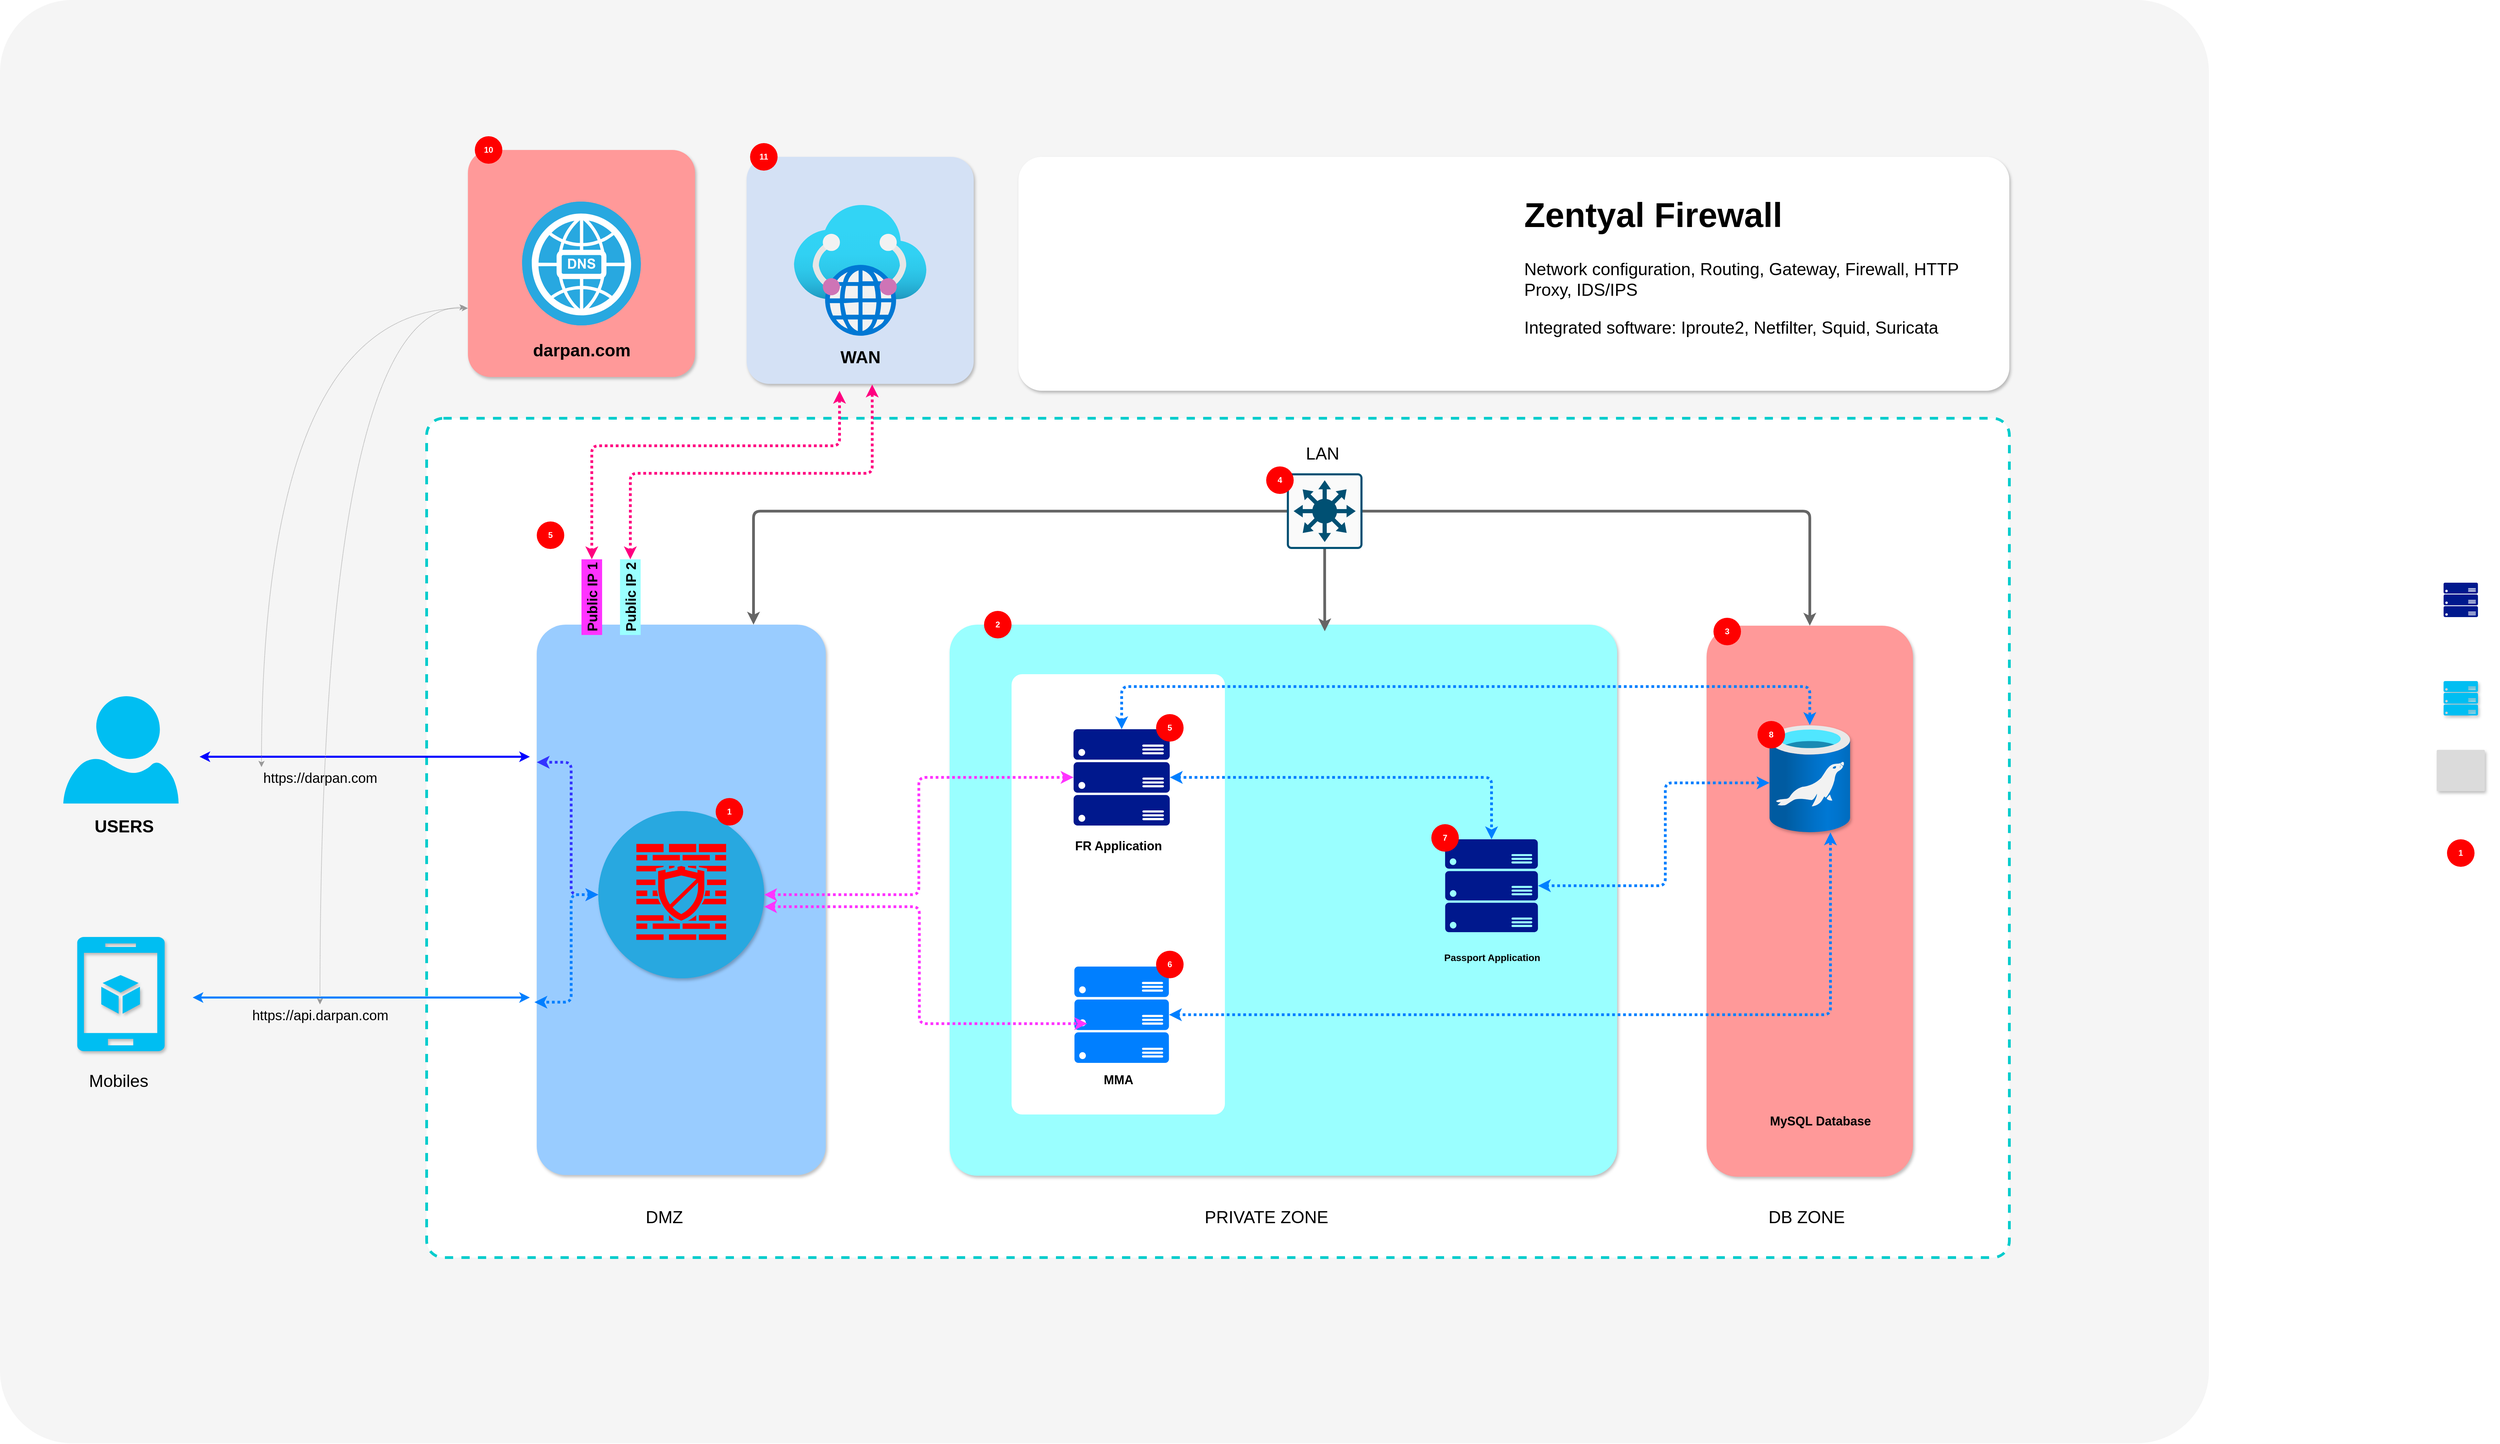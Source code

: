 <mxfile version="13.7.7" type="github">
  <diagram id="lXPboITa1y0xZl0imtIT" name="Page-1">
    <mxGraphModel dx="4749" dy="3323" grid="1" gridSize="10" guides="1" tooltips="1" connect="1" arrows="1" fold="1" page="1" pageScale="1" pageWidth="827" pageHeight="1169" math="0" shadow="0">
      <root>
        <mxCell id="0" />
        <mxCell id="1" parent="0" />
        <mxCell id="PC23kkCjxWs9p2A2zOyh-15" value="" style="shape=image;html=1;verticalAlign=top;verticalLabelPosition=bottom;labelBackgroundColor=#ffffff;imageAspect=0;aspect=fixed;image=https://cdn4.iconfinder.com/data/icons/logos-3/504/php-128.png;strokeColor=#A8A8A8;" vertex="1" parent="1">
          <mxGeometry x="3846" y="222" width="100" height="100" as="geometry" />
        </mxCell>
        <mxCell id="PC23kkCjxWs9p2A2zOyh-18" value="" style="shape=image;html=1;verticalAlign=top;verticalLabelPosition=bottom;labelBackgroundColor=#ffffff;imageAspect=0;aspect=fixed;image=https://cdn4.iconfinder.com/data/icons/logos-3/504/Java-128.png;strokeColor=#A8A8A8;" vertex="1" parent="1">
          <mxGeometry x="3846" y="-128" width="100" height="100" as="geometry" />
        </mxCell>
        <mxCell id="PC23kkCjxWs9p2A2zOyh-19" value="" style="shape=image;html=1;verticalAlign=top;verticalLabelPosition=bottom;labelBackgroundColor=#ffffff;imageAspect=0;aspect=fixed;image=https://cdn4.iconfinder.com/data/icons/logos-3/426/mysql-128.png;strokeColor=#A8A8A8;" vertex="1" parent="1">
          <mxGeometry x="3851" y="32" width="90" height="90" as="geometry" />
        </mxCell>
        <mxCell id="PC23kkCjxWs9p2A2zOyh-22" value="" style="shape=image;html=1;verticalAlign=top;verticalLabelPosition=bottom;labelBackgroundColor=#ffffff;imageAspect=0;aspect=fixed;image=https://cdn4.iconfinder.com/data/icons/logos-3/504/php-128.png;strokeColor=#A8A8A8;" vertex="1" parent="1">
          <mxGeometry x="3841" y="-258" width="100" height="100" as="geometry" />
        </mxCell>
        <mxCell id="PC23kkCjxWs9p2A2zOyh-39" value="" style="verticalLabelPosition=bottom;html=1;verticalAlign=top;align=center;strokeColor=none;fillColor=#00BEF2;shape=mxgraph.azure.server_rack;shadow=1;dashed=1;" vertex="1" parent="1">
          <mxGeometry x="3871" y="582" width="50" height="50" as="geometry" />
        </mxCell>
        <mxCell id="PC23kkCjxWs9p2A2zOyh-40" value="" style="aspect=fixed;pointerEvents=1;shadow=0;dashed=0;html=1;strokeColor=none;labelPosition=center;verticalLabelPosition=bottom;verticalAlign=top;align=center;fillColor=#00188D;shape=mxgraph.azure.server_rack" vertex="1" parent="1">
          <mxGeometry x="3871" y="439" width="50" height="50" as="geometry" />
        </mxCell>
        <mxCell id="PC23kkCjxWs9p2A2zOyh-43" value="" style="rounded=1;arcSize=3;strokeColor=none;fillColor=#DBDBDB;gradientColor=none;shadow=1;dashed=1;fixDash=0;glass=0;sketch=0;" vertex="1" parent="1">
          <mxGeometry x="3861" y="682" width="70" height="60" as="geometry" />
        </mxCell>
        <mxCell id="PC23kkCjxWs9p2A2zOyh-51" value="1" style="ellipse;whiteSpace=wrap;html=1;aspect=fixed;shadow=0;glass=0;sketch=0;strokeWidth=4;fillColor=#FF0000;strokeColor=none;fontColor=#FFFFFF;fontStyle=1" vertex="1" parent="1">
          <mxGeometry x="3876" y="812" width="40" height="40" as="geometry" />
        </mxCell>
        <mxCell id="PC23kkCjxWs9p2A2zOyh-59" value="" style="shape=image;verticalLabelPosition=bottom;labelBackgroundColor=#ffffff;verticalAlign=top;aspect=fixed;imageAspect=0;image=https://icons-for-free.com/iconfiles/png/512/development+js+laravel+logo+script+icon-1320184809621043055.png;" vertex="1" parent="1">
          <mxGeometry x="3840" y="930" width="112" height="112" as="geometry" />
        </mxCell>
        <mxCell id="PC23kkCjxWs9p2A2zOyh-131" value="" style="group" vertex="1" connectable="0" parent="1">
          <mxGeometry x="320" y="-408" width="3210" height="2098" as="geometry" />
        </mxCell>
        <mxCell id="PC23kkCjxWs9p2A2zOyh-121" value="" style="rounded=1;whiteSpace=wrap;html=1;arcSize=5;fontColor=#333333;dashed=1;strokeWidth=4;fillColor=#f5f5f5;strokeColor=none;" vertex="1" parent="PC23kkCjxWs9p2A2zOyh-131">
          <mxGeometry width="3210" height="2098" as="geometry" />
        </mxCell>
        <mxCell id="PC23kkCjxWs9p2A2zOyh-5" value="" style="rounded=1;whiteSpace=wrap;html=1;arcSize=2;fontColor=#333333;dashed=1;strokeWidth=4;strokeColor=#00CCCC;" vertex="1" parent="PC23kkCjxWs9p2A2zOyh-131">
          <mxGeometry x="620" y="608" width="2300" height="1220" as="geometry" />
        </mxCell>
        <mxCell id="PC23kkCjxWs9p2A2zOyh-8" value="" style="rounded=1;whiteSpace=wrap;html=1;arcSize=5;shadow=1;strokeColor=none;fillColor=#9AFFFF;" vertex="1" parent="PC23kkCjxWs9p2A2zOyh-131">
          <mxGeometry x="1380" y="908" width="970" height="801" as="geometry" />
        </mxCell>
        <mxCell id="PC23kkCjxWs9p2A2zOyh-64" value="" style="rounded=1;whiteSpace=wrap;html=1;arcSize=5;shadow=0;strokeColor=none;fillColor=#FFFFFF;" vertex="1" parent="PC23kkCjxWs9p2A2zOyh-131">
          <mxGeometry x="1470" y="980" width="310" height="640" as="geometry" />
        </mxCell>
        <mxCell id="PC23kkCjxWs9p2A2zOyh-6" value="" style="rounded=1;whiteSpace=wrap;html=1;arcSize=10;shadow=1;strokeColor=none;fillColor=#99CCFF;" vertex="1" parent="PC23kkCjxWs9p2A2zOyh-131">
          <mxGeometry x="780" y="908" width="420" height="800" as="geometry" />
        </mxCell>
        <mxCell id="PC23kkCjxWs9p2A2zOyh-2" value="" style="verticalLabelPosition=bottom;html=1;verticalAlign=top;align=center;strokeColor=none;fillColor=#00BEF2;shape=mxgraph.azure.user;" vertex="1" parent="PC23kkCjxWs9p2A2zOyh-131">
          <mxGeometry x="92" y="1012" width="167.5" height="156" as="geometry" />
        </mxCell>
        <mxCell id="PC23kkCjxWs9p2A2zOyh-27" value="Passport Application" style="text;html=1;align=center;verticalAlign=middle;resizable=0;points=[];autosize=1;fontSize=14;fontStyle=1" vertex="1" parent="PC23kkCjxWs9p2A2zOyh-131">
          <mxGeometry x="2092.5" y="1382" width="150" height="20" as="geometry" />
        </mxCell>
        <mxCell id="PC23kkCjxWs9p2A2zOyh-29" value="FR Application" style="text;html=1;align=center;verticalAlign=middle;resizable=0;points=[];autosize=1;fontSize=18;fontStyle=1" vertex="1" parent="PC23kkCjxWs9p2A2zOyh-131">
          <mxGeometry x="1555" y="1215" width="140" height="30" as="geometry" />
        </mxCell>
        <mxCell id="PC23kkCjxWs9p2A2zOyh-30" value="MMA" style="text;html=1;align=center;verticalAlign=middle;resizable=0;points=[];autosize=1;fontSize=18;fontStyle=1" vertex="1" parent="PC23kkCjxWs9p2A2zOyh-131">
          <mxGeometry x="1595" y="1555" width="60" height="30" as="geometry" />
        </mxCell>
        <mxCell id="PC23kkCjxWs9p2A2zOyh-38" value="" style="verticalLabelPosition=bottom;html=1;verticalAlign=top;align=center;strokeColor=none;fillColor=#00BEF2;shape=mxgraph.azure.mobile_services;pointerEvents=1;shadow=1;dashed=1;" vertex="1" parent="PC23kkCjxWs9p2A2zOyh-131">
          <mxGeometry x="112" y="1362" width="127.5" height="166" as="geometry" />
        </mxCell>
        <mxCell id="PC23kkCjxWs9p2A2zOyh-94" style="edgeStyle=orthogonalEdgeStyle;rounded=1;orthogonalLoop=1;jettySize=auto;html=1;entryX=0;entryY=0.25;entryDx=0;entryDy=0;dashed=1;dashPattern=1 1;startArrow=classic;startFill=1;strokeWidth=4;fontSize=25;fontColor=#FF33FF;strokeColor=#3333FF;" edge="1" parent="PC23kkCjxWs9p2A2zOyh-131" source="PC23kkCjxWs9p2A2zOyh-42" target="PC23kkCjxWs9p2A2zOyh-6">
          <mxGeometry relative="1" as="geometry">
            <Array as="points">
              <mxPoint x="830" y="1301" />
              <mxPoint x="830" y="1108" />
            </Array>
          </mxGeometry>
        </mxCell>
        <mxCell id="PC23kkCjxWs9p2A2zOyh-95" style="edgeStyle=orthogonalEdgeStyle;rounded=1;orthogonalLoop=1;jettySize=auto;html=1;entryX=-0.008;entryY=0.686;entryDx=0;entryDy=0;entryPerimeter=0;dashed=1;dashPattern=1 1;startArrow=classic;startFill=1;strokeColor=#007FFF;strokeWidth=4;fontSize=25;fontColor=#FF33FF;" edge="1" parent="PC23kkCjxWs9p2A2zOyh-131" source="PC23kkCjxWs9p2A2zOyh-42" target="PC23kkCjxWs9p2A2zOyh-6">
          <mxGeometry relative="1" as="geometry">
            <Array as="points">
              <mxPoint x="830" y="1301" />
              <mxPoint x="830" y="1457" />
            </Array>
          </mxGeometry>
        </mxCell>
        <mxCell id="PC23kkCjxWs9p2A2zOyh-42" value="" style="fillColor=#28A8E0;verticalLabelPosition=bottom;html=1;verticalAlign=top;align=center;points=[[0.145,0.145,0],[0.5,0,0],[0.855,0.145,0],[1,0.5,0],[0.855,0.855,0],[0.5,1,0],[0.145,0.855,0],[0,0.5,0]];pointerEvents=1;shape=mxgraph.cisco_safe.compositeIcon;bgIcon=ellipse;resIcon=mxgraph.cisco_safe.capability.server_based_security;shadow=1;dashed=1;strokeColor=#FF0000;" vertex="1" parent="PC23kkCjxWs9p2A2zOyh-131">
          <mxGeometry x="869.5" y="1179" width="241" height="243" as="geometry" />
        </mxCell>
        <mxCell id="PC23kkCjxWs9p2A2zOyh-44" value="" style="rounded=1;whiteSpace=wrap;html=1;arcSize=15;shadow=1;strokeColor=none;fillColor=#FF9999;" vertex="1" parent="PC23kkCjxWs9p2A2zOyh-131">
          <mxGeometry x="2480" y="909.5" width="300" height="801" as="geometry" />
        </mxCell>
        <mxCell id="PC23kkCjxWs9p2A2zOyh-41" value="" style="aspect=fixed;html=1;points=[];align=center;image;fontSize=12;image=img/lib/azure2/databases/Azure_Database_MariaDB_Server.svg;shadow=1;dashed=1;strokeColor=#00CCCC;strokeWidth=4;fillColor=#FF9999;" vertex="1" parent="PC23kkCjxWs9p2A2zOyh-131">
          <mxGeometry x="2571.5" y="1054" width="117" height="156" as="geometry" />
        </mxCell>
        <mxCell id="PC23kkCjxWs9p2A2zOyh-93" style="edgeStyle=orthogonalEdgeStyle;rounded=1;orthogonalLoop=1;jettySize=auto;html=1;dashed=1;dashPattern=1 1;startArrow=classic;startFill=1;strokeColor=#007FFF;strokeWidth=4;fontSize=25;fontColor=#FF33FF;" edge="1" parent="PC23kkCjxWs9p2A2zOyh-131" source="PC23kkCjxWs9p2A2zOyh-47" target="PC23kkCjxWs9p2A2zOyh-41">
          <mxGeometry relative="1" as="geometry">
            <Array as="points">
              <mxPoint x="1630" y="998" />
              <mxPoint x="2630" y="998" />
            </Array>
          </mxGeometry>
        </mxCell>
        <mxCell id="PC23kkCjxWs9p2A2zOyh-47" value="" style="aspect=fixed;pointerEvents=1;shadow=0;dashed=0;html=1;strokeColor=none;labelPosition=center;verticalLabelPosition=bottom;verticalAlign=top;align=center;fillColor=#00188D;shape=mxgraph.azure.server_rack" vertex="1" parent="PC23kkCjxWs9p2A2zOyh-131">
          <mxGeometry x="1560" y="1060" width="140" height="140" as="geometry" />
        </mxCell>
        <mxCell id="PC23kkCjxWs9p2A2zOyh-88" style="edgeStyle=orthogonalEdgeStyle;rounded=1;orthogonalLoop=1;jettySize=auto;html=1;entryX=0;entryY=0.5;entryDx=0;entryDy=0;entryPerimeter=0;strokeWidth=4;fontSize=25;fontColor=#000000;strokeColor=#FF33FF;dashed=1;dashPattern=1 1;startArrow=classic;startFill=1;" edge="1" parent="PC23kkCjxWs9p2A2zOyh-131" source="PC23kkCjxWs9p2A2zOyh-42" target="PC23kkCjxWs9p2A2zOyh-47">
          <mxGeometry relative="1" as="geometry" />
        </mxCell>
        <mxCell id="PC23kkCjxWs9p2A2zOyh-91" style="edgeStyle=orthogonalEdgeStyle;rounded=1;orthogonalLoop=1;jettySize=auto;html=1;dashed=1;dashPattern=1 1;startArrow=classic;startFill=1;strokeColor=#007FFF;strokeWidth=4;fontSize=25;fontColor=#FF33FF;" edge="1" parent="PC23kkCjxWs9p2A2zOyh-131" source="PC23kkCjxWs9p2A2zOyh-50" target="PC23kkCjxWs9p2A2zOyh-41">
          <mxGeometry relative="1" as="geometry">
            <Array as="points">
              <mxPoint x="2660" y="1475" />
            </Array>
          </mxGeometry>
        </mxCell>
        <mxCell id="PC23kkCjxWs9p2A2zOyh-50" value="" style="verticalLabelPosition=bottom;html=1;verticalAlign=top;align=center;strokeColor=none;shape=mxgraph.azure.server_rack;shadow=0;dashed=1;fillColor=#007FFF;" vertex="1" parent="PC23kkCjxWs9p2A2zOyh-131">
          <mxGeometry x="1561.25" y="1405" width="137.5" height="140" as="geometry" />
        </mxCell>
        <mxCell id="PC23kkCjxWs9p2A2zOyh-89" style="edgeStyle=orthogonalEdgeStyle;rounded=1;orthogonalLoop=1;jettySize=auto;html=1;entryX=0.136;entryY=0.593;entryDx=0;entryDy=0;entryPerimeter=0;strokeWidth=4;fontSize=25;fontColor=#FF33FF;strokeColor=#FF33FF;dashed=1;dashPattern=1 1;startArrow=classic;startFill=1;" edge="1" parent="PC23kkCjxWs9p2A2zOyh-131" source="PC23kkCjxWs9p2A2zOyh-42" target="PC23kkCjxWs9p2A2zOyh-50">
          <mxGeometry relative="1" as="geometry">
            <Array as="points">
              <mxPoint x="1336" y="1318" />
              <mxPoint x="1336" y="1488" />
            </Array>
          </mxGeometry>
        </mxCell>
        <mxCell id="PC23kkCjxWs9p2A2zOyh-67" style="edgeStyle=orthogonalEdgeStyle;rounded=1;orthogonalLoop=1;jettySize=auto;html=1;entryX=0.75;entryY=0;entryDx=0;entryDy=0;strokeWidth=4;fontSize=18;fontColor=#000000;strokeColor=#666666;" edge="1" parent="PC23kkCjxWs9p2A2zOyh-131" source="PC23kkCjxWs9p2A2zOyh-55" target="PC23kkCjxWs9p2A2zOyh-6">
          <mxGeometry relative="1" as="geometry" />
        </mxCell>
        <mxCell id="PC23kkCjxWs9p2A2zOyh-68" style="edgeStyle=orthogonalEdgeStyle;rounded=1;orthogonalLoop=1;jettySize=auto;html=1;entryX=0.5;entryY=0;entryDx=0;entryDy=0;strokeWidth=4;fontSize=18;fontColor=#000000;strokeColor=#666666;" edge="1" parent="PC23kkCjxWs9p2A2zOyh-131" source="PC23kkCjxWs9p2A2zOyh-55" target="PC23kkCjxWs9p2A2zOyh-44">
          <mxGeometry relative="1" as="geometry" />
        </mxCell>
        <mxCell id="PC23kkCjxWs9p2A2zOyh-69" style="edgeStyle=orthogonalEdgeStyle;rounded=1;orthogonalLoop=1;jettySize=auto;html=1;entryX=0.562;entryY=0.012;entryDx=0;entryDy=0;entryPerimeter=0;strokeWidth=4;fontSize=18;fontColor=#000000;strokeColor=#666666;" edge="1" parent="PC23kkCjxWs9p2A2zOyh-131" source="PC23kkCjxWs9p2A2zOyh-55" target="PC23kkCjxWs9p2A2zOyh-8">
          <mxGeometry relative="1" as="geometry" />
        </mxCell>
        <mxCell id="PC23kkCjxWs9p2A2zOyh-55" value="" style="points=[[0.015,0.015,0],[0.985,0.015,0],[0.985,0.985,0],[0.015,0.985,0],[0.25,0,0],[0.5,0,0],[0.75,0,0],[1,0.25,0],[1,0.5,0],[1,0.75,0],[0.75,1,0],[0.5,1,0],[0.25,1,0],[0,0.75,0],[0,0.5,0],[0,0.25,0]];verticalLabelPosition=bottom;html=1;verticalAlign=top;aspect=fixed;align=center;pointerEvents=1;shape=mxgraph.cisco19.rect;prIcon=l3_switch;fillColor=#FAFAFA;strokeColor=#005073;shadow=0;glass=0;sketch=0;fontColor=#FFFFFF;" vertex="1" parent="PC23kkCjxWs9p2A2zOyh-131">
          <mxGeometry x="1870" y="688" width="110" height="110" as="geometry" />
        </mxCell>
        <mxCell id="PC23kkCjxWs9p2A2zOyh-60" value="" style="shape=image;verticalLabelPosition=bottom;labelBackgroundColor=#ffffff;verticalAlign=top;aspect=fixed;imageAspect=0;image=https://icons-for-free.com/iconfiles/png/512/development+js+laravel+logo+script+icon-1320184809621043055.png;" vertex="1" parent="PC23kkCjxWs9p2A2zOyh-131">
          <mxGeometry x="1612" y="1070" width="36" height="36" as="geometry" />
        </mxCell>
        <mxCell id="PC23kkCjxWs9p2A2zOyh-63" value="" style="shape=image;html=1;verticalAlign=top;verticalLabelPosition=bottom;labelBackgroundColor=#ffffff;imageAspect=0;aspect=fixed;image=https://cdn4.iconfinder.com/data/icons/logos-3/504/Java-128.png;strokeColor=#A8A8A8;" vertex="1" parent="PC23kkCjxWs9p2A2zOyh-131">
          <mxGeometry x="1612" y="1414" width="36" height="36" as="geometry" />
        </mxCell>
        <mxCell id="PC23kkCjxWs9p2A2zOyh-65" value="" style="group" vertex="1" connectable="0" parent="PC23kkCjxWs9p2A2zOyh-131">
          <mxGeometry x="2100" y="1220" width="135" height="135" as="geometry" />
        </mxCell>
        <mxCell id="PC23kkCjxWs9p2A2zOyh-49" value="" style="aspect=fixed;pointerEvents=1;shadow=0;dashed=0;html=1;strokeColor=none;labelPosition=center;verticalLabelPosition=bottom;verticalAlign=top;align=center;fillColor=#00188D;shape=mxgraph.azure.server_rack" vertex="1" parent="PC23kkCjxWs9p2A2zOyh-65">
          <mxGeometry width="135" height="135" as="geometry" />
        </mxCell>
        <mxCell id="PC23kkCjxWs9p2A2zOyh-62" value="" style="shape=image;verticalLabelPosition=bottom;labelBackgroundColor=#ffffff;verticalAlign=top;aspect=fixed;imageAspect=0;image=https://icons-for-free.com/iconfiles/png/512/development+js+laravel+logo+script+icon-1320184809621043055.png;" vertex="1" parent="PC23kkCjxWs9p2A2zOyh-65">
          <mxGeometry x="49.5" y="4" width="36" height="36" as="geometry" />
        </mxCell>
        <mxCell id="PC23kkCjxWs9p2A2zOyh-28" value="MySQL Database" style="text;html=1;align=center;verticalAlign=middle;resizable=0;points=[];autosize=1;fontSize=18;fontStyle=1" vertex="1" parent="PC23kkCjxWs9p2A2zOyh-131">
          <mxGeometry x="2565" y="1615" width="160" height="30" as="geometry" />
        </mxCell>
        <mxCell id="PC23kkCjxWs9p2A2zOyh-105" style="edgeStyle=orthogonalEdgeStyle;rounded=1;orthogonalLoop=1;jettySize=auto;html=1;dashed=1;dashPattern=1 1;startArrow=classic;startFill=1;strokeWidth=4;fontSize=25;fontColor=#000000;strokeColor=#FF0080;" edge="1" parent="PC23kkCjxWs9p2A2zOyh-131" source="PC23kkCjxWs9p2A2zOyh-70">
          <mxGeometry relative="1" as="geometry">
            <mxPoint x="1220" y="568" as="targetPoint" />
            <Array as="points">
              <mxPoint x="860" y="648" />
              <mxPoint x="1220" y="648" />
            </Array>
          </mxGeometry>
        </mxCell>
        <mxCell id="PC23kkCjxWs9p2A2zOyh-70" value="Public IP 1" style="text;html=1;align=center;verticalAlign=middle;resizable=0;points=[];autosize=1;fontSize=20;fontStyle=1;rotation=-90;fillColor=#FF33FF;" vertex="1" parent="PC23kkCjxWs9p2A2zOyh-131">
          <mxGeometry x="805" y="853" width="110" height="30" as="geometry" />
        </mxCell>
        <mxCell id="PC23kkCjxWs9p2A2zOyh-71" value="Public IP 2" style="text;html=1;align=center;verticalAlign=middle;resizable=0;points=[];autosize=1;fontSize=20;fontStyle=1;rotation=-90;fillColor=#9AFFFF;" vertex="1" parent="PC23kkCjxWs9p2A2zOyh-131">
          <mxGeometry x="861" y="853" width="110" height="30" as="geometry" />
        </mxCell>
        <mxCell id="PC23kkCjxWs9p2A2zOyh-90" style="edgeStyle=orthogonalEdgeStyle;rounded=1;orthogonalLoop=1;jettySize=auto;html=1;entryX=0.5;entryY=0;entryDx=0;entryDy=0;entryPerimeter=0;dashed=1;dashPattern=1 1;startArrow=classic;startFill=1;strokeWidth=4;fontSize=25;fontColor=#FF33FF;strokeColor=#007FFF;" edge="1" parent="PC23kkCjxWs9p2A2zOyh-131" source="PC23kkCjxWs9p2A2zOyh-47" target="PC23kkCjxWs9p2A2zOyh-49">
          <mxGeometry relative="1" as="geometry" />
        </mxCell>
        <mxCell id="PC23kkCjxWs9p2A2zOyh-72" value="" style="endArrow=classic;startArrow=classic;html=1;fontColor=#FFFFFF;strokeWidth=3;strokeColor=#0000FF;" edge="1" parent="PC23kkCjxWs9p2A2zOyh-131">
          <mxGeometry width="50" height="50" relative="1" as="geometry">
            <mxPoint x="290" y="1100.0" as="sourcePoint" />
            <mxPoint x="770" y="1100" as="targetPoint" />
          </mxGeometry>
        </mxCell>
        <mxCell id="PC23kkCjxWs9p2A2zOyh-73" value="" style="endArrow=classic;startArrow=classic;html=1;fontColor=#FFFFFF;strokeWidth=3;strokeColor=#007FFF;" edge="1" parent="PC23kkCjxWs9p2A2zOyh-131">
          <mxGeometry width="50" height="50" relative="1" as="geometry">
            <mxPoint x="280" y="1450.0" as="sourcePoint" />
            <mxPoint x="770" y="1450" as="targetPoint" />
          </mxGeometry>
        </mxCell>
        <mxCell id="PC23kkCjxWs9p2A2zOyh-81" value="https://darpan.com" style="text;html=1;align=center;verticalAlign=middle;resizable=0;points=[];autosize=1;fontSize=20;fontColor=#000000;" vertex="1" parent="PC23kkCjxWs9p2A2zOyh-131">
          <mxGeometry x="360" y="1115" width="210" height="30" as="geometry" />
        </mxCell>
        <mxCell id="PC23kkCjxWs9p2A2zOyh-82" value="https://api.darpan.com" style="text;html=1;align=center;verticalAlign=middle;resizable=0;points=[];autosize=1;fontSize=20;fontColor=#000000;" vertex="1" parent="PC23kkCjxWs9p2A2zOyh-131">
          <mxGeometry x="340" y="1460" width="250" height="30" as="geometry" />
        </mxCell>
        <mxCell id="PC23kkCjxWs9p2A2zOyh-85" value="" style="group" vertex="1" connectable="0" parent="PC23kkCjxWs9p2A2zOyh-131">
          <mxGeometry x="680" y="218.0" width="330" height="330" as="geometry" />
        </mxCell>
        <mxCell id="PC23kkCjxWs9p2A2zOyh-56" value="" style="rounded=1;whiteSpace=wrap;html=1;arcSize=10;shadow=1;strokeColor=none;fillColor=#FF9999;" vertex="1" parent="PC23kkCjxWs9p2A2zOyh-85">
          <mxGeometry width="330" height="330" as="geometry" />
        </mxCell>
        <mxCell id="PC23kkCjxWs9p2A2zOyh-4" value="" style="fillColor=#28A8E0;verticalLabelPosition=bottom;html=1;strokeColor=#ffffff;verticalAlign=top;align=center;points=[[0.145,0.145,0],[0.5,0,0],[0.855,0.145,0],[1,0.5,0],[0.855,0.855,0],[0.5,1,0],[0.145,0.855,0],[0,0.5,0]];pointerEvents=1;shape=mxgraph.cisco_safe.compositeIcon;bgIcon=ellipse;resIcon=mxgraph.cisco_safe.capability.dns;" vertex="1" parent="PC23kkCjxWs9p2A2zOyh-85">
          <mxGeometry x="78.75" y="75.0" width="172.5" height="180" as="geometry" />
        </mxCell>
        <mxCell id="PC23kkCjxWs9p2A2zOyh-66" value="darpan.com" style="text;html=1;align=center;verticalAlign=middle;resizable=0;points=[];autosize=1;fontSize=25;fontStyle=1;" vertex="1" parent="PC23kkCjxWs9p2A2zOyh-85">
          <mxGeometry x="80" y="270" width="170" height="40" as="geometry" />
        </mxCell>
        <mxCell id="PC23kkCjxWs9p2A2zOyh-92" style="edgeStyle=orthogonalEdgeStyle;rounded=1;orthogonalLoop=1;jettySize=auto;html=1;dashed=1;dashPattern=1 1;startArrow=classic;startFill=1;strokeColor=#007FFF;strokeWidth=4;fontSize=25;fontColor=#FF33FF;" edge="1" parent="PC23kkCjxWs9p2A2zOyh-131" source="PC23kkCjxWs9p2A2zOyh-49" target="PC23kkCjxWs9p2A2zOyh-41">
          <mxGeometry relative="1" as="geometry">
            <Array as="points">
              <mxPoint x="2420" y="1288" />
              <mxPoint x="2420" y="1138" />
            </Array>
          </mxGeometry>
        </mxCell>
        <mxCell id="PC23kkCjxWs9p2A2zOyh-96" value="LAN&amp;nbsp;" style="text;html=1;align=center;verticalAlign=middle;resizable=0;points=[];autosize=1;fontSize=25;" vertex="1" parent="PC23kkCjxWs9p2A2zOyh-131">
          <mxGeometry x="1890" y="638" width="70" height="40" as="geometry" />
        </mxCell>
        <mxCell id="PC23kkCjxWs9p2A2zOyh-98" value="" style="shape=image;html=1;verticalAlign=top;verticalLabelPosition=bottom;labelBackgroundColor=#ffffff;imageAspect=0;aspect=fixed;image=https://cdn2.iconfinder.com/data/icons/designer-skills/128/linux-server-system-platform-os-computer-penguin-128.png;shadow=0;glass=0;sketch=0;strokeColor=#FF0000;strokeWidth=4;fillColor=#FFFFFF;fontSize=25;fontColor=#000000;" vertex="1" parent="PC23kkCjxWs9p2A2zOyh-131">
          <mxGeometry x="1110" y="943" width="58" height="58" as="geometry" />
        </mxCell>
        <mxCell id="PC23kkCjxWs9p2A2zOyh-104" value="" style="group" vertex="1" connectable="0" parent="PC23kkCjxWs9p2A2zOyh-131">
          <mxGeometry x="1085" y="228.0" width="330" height="330" as="geometry" />
        </mxCell>
        <mxCell id="PC23kkCjxWs9p2A2zOyh-100" value="" style="group" vertex="1" connectable="0" parent="PC23kkCjxWs9p2A2zOyh-104">
          <mxGeometry width="330" height="330" as="geometry" />
        </mxCell>
        <mxCell id="PC23kkCjxWs9p2A2zOyh-101" value="" style="rounded=1;whiteSpace=wrap;html=1;arcSize=10;shadow=1;strokeColor=none;fillColor=#D4E1F5;" vertex="1" parent="PC23kkCjxWs9p2A2zOyh-100">
          <mxGeometry width="330" height="330" as="geometry" />
        </mxCell>
        <mxCell id="PC23kkCjxWs9p2A2zOyh-103" value="WAN" style="text;html=1;align=center;verticalAlign=middle;resizable=0;points=[];autosize=1;fontSize=25;fontStyle=1;" vertex="1" parent="PC23kkCjxWs9p2A2zOyh-100">
          <mxGeometry x="125" y="270" width="80" height="40" as="geometry" />
        </mxCell>
        <mxCell id="PC23kkCjxWs9p2A2zOyh-99" value="" style="aspect=fixed;html=1;points=[];align=center;image;fontSize=12;image=img/lib/azure2/networking/Virtual_WANs.svg;shadow=0;glass=0;labelBackgroundColor=#ffffff;sketch=0;strokeColor=#FF0000;strokeWidth=4;fillColor=#FFFFFF;" vertex="1" parent="PC23kkCjxWs9p2A2zOyh-100">
          <mxGeometry x="68.51" y="70" width="192.97" height="190" as="geometry" />
        </mxCell>
        <mxCell id="PC23kkCjxWs9p2A2zOyh-107" value="" style="rounded=1;whiteSpace=wrap;html=1;arcSize=10;shadow=1;strokeColor=none;fillColor=#FFFFFF;" vertex="1" parent="PC23kkCjxWs9p2A2zOyh-131">
          <mxGeometry x="1480" y="228" width="1440" height="340" as="geometry" />
        </mxCell>
        <mxCell id="PC23kkCjxWs9p2A2zOyh-108" value="1" style="ellipse;whiteSpace=wrap;html=1;aspect=fixed;shadow=0;glass=0;sketch=0;strokeWidth=4;fillColor=#FF0000;strokeColor=none;fontColor=#FFFFFF;fontStyle=1" vertex="1" parent="PC23kkCjxWs9p2A2zOyh-131">
          <mxGeometry x="1040" y="1160" width="40" height="40" as="geometry" />
        </mxCell>
        <mxCell id="PC23kkCjxWs9p2A2zOyh-109" value="2" style="ellipse;whiteSpace=wrap;html=1;aspect=fixed;shadow=0;glass=0;sketch=0;strokeWidth=4;fillColor=#FF0000;strokeColor=none;fontColor=#FFFFFF;fontStyle=1" vertex="1" parent="PC23kkCjxWs9p2A2zOyh-131">
          <mxGeometry x="1430" y="888" width="40" height="40" as="geometry" />
        </mxCell>
        <mxCell id="PC23kkCjxWs9p2A2zOyh-110" value="3" style="ellipse;whiteSpace=wrap;html=1;aspect=fixed;shadow=0;glass=0;sketch=0;strokeWidth=4;fillColor=#FF0000;strokeColor=none;fontColor=#FFFFFF;fontStyle=1" vertex="1" parent="PC23kkCjxWs9p2A2zOyh-131">
          <mxGeometry x="2490" y="898" width="40" height="40" as="geometry" />
        </mxCell>
        <mxCell id="PC23kkCjxWs9p2A2zOyh-111" value="4" style="ellipse;whiteSpace=wrap;html=1;aspect=fixed;shadow=0;glass=0;sketch=0;strokeWidth=4;fillColor=#FF0000;strokeColor=none;fontColor=#FFFFFF;fontStyle=1" vertex="1" parent="PC23kkCjxWs9p2A2zOyh-131">
          <mxGeometry x="1840" y="678" width="40" height="40" as="geometry" />
        </mxCell>
        <mxCell id="PC23kkCjxWs9p2A2zOyh-112" value="5" style="ellipse;whiteSpace=wrap;html=1;aspect=fixed;shadow=0;glass=0;sketch=0;strokeWidth=4;fillColor=#FF0000;strokeColor=none;fontColor=#FFFFFF;fontStyle=1" vertex="1" parent="PC23kkCjxWs9p2A2zOyh-131">
          <mxGeometry x="780" y="758" width="40" height="40" as="geometry" />
        </mxCell>
        <mxCell id="PC23kkCjxWs9p2A2zOyh-113" value="5" style="ellipse;whiteSpace=wrap;html=1;aspect=fixed;shadow=0;glass=0;sketch=0;strokeWidth=4;fillColor=#FF0000;strokeColor=none;fontColor=#FFFFFF;fontStyle=1" vertex="1" parent="PC23kkCjxWs9p2A2zOyh-131">
          <mxGeometry x="1680" y="1038" width="40" height="40" as="geometry" />
        </mxCell>
        <mxCell id="PC23kkCjxWs9p2A2zOyh-114" value="6" style="ellipse;whiteSpace=wrap;html=1;aspect=fixed;shadow=0;glass=0;sketch=0;strokeWidth=4;fillColor=#FF0000;strokeColor=none;fontColor=#FFFFFF;fontStyle=1" vertex="1" parent="PC23kkCjxWs9p2A2zOyh-131">
          <mxGeometry x="1680" y="1382" width="40" height="40" as="geometry" />
        </mxCell>
        <mxCell id="PC23kkCjxWs9p2A2zOyh-115" value="7" style="ellipse;whiteSpace=wrap;html=1;aspect=fixed;shadow=0;glass=0;sketch=0;strokeWidth=4;fillColor=#FF0000;strokeColor=none;fontColor=#FFFFFF;fontStyle=1" vertex="1" parent="PC23kkCjxWs9p2A2zOyh-131">
          <mxGeometry x="2080" y="1198" width="40" height="40" as="geometry" />
        </mxCell>
        <mxCell id="PC23kkCjxWs9p2A2zOyh-116" value="8" style="ellipse;whiteSpace=wrap;html=1;aspect=fixed;shadow=0;glass=0;sketch=0;strokeWidth=4;fillColor=#FF0000;strokeColor=none;fontColor=#FFFFFF;fontStyle=1" vertex="1" parent="PC23kkCjxWs9p2A2zOyh-131">
          <mxGeometry x="2554" y="1048" width="40" height="40" as="geometry" />
        </mxCell>
        <mxCell id="PC23kkCjxWs9p2A2zOyh-118" value="11" style="ellipse;whiteSpace=wrap;html=1;aspect=fixed;shadow=0;glass=0;sketch=0;strokeWidth=4;fillColor=#FF0000;strokeColor=none;fontColor=#FFFFFF;fontStyle=1" vertex="1" parent="PC23kkCjxWs9p2A2zOyh-131">
          <mxGeometry x="1090" y="208" width="40" height="40" as="geometry" />
        </mxCell>
        <mxCell id="PC23kkCjxWs9p2A2zOyh-117" value="10" style="ellipse;whiteSpace=wrap;html=1;aspect=fixed;shadow=0;glass=0;sketch=0;strokeWidth=4;fillColor=#FF0000;strokeColor=none;fontColor=#FFFFFF;fontStyle=1" vertex="1" parent="PC23kkCjxWs9p2A2zOyh-131">
          <mxGeometry x="690" y="198" width="40" height="40" as="geometry" />
        </mxCell>
        <mxCell id="PC23kkCjxWs9p2A2zOyh-119" style="edgeStyle=orthogonalEdgeStyle;orthogonalLoop=1;jettySize=auto;html=1;dashed=1;dashPattern=1 1;startArrow=classic;startFill=1;strokeWidth=1;fontSize=25;fontColor=#000000;curved=1;strokeColor=#999999;" edge="1" parent="PC23kkCjxWs9p2A2zOyh-131" source="PC23kkCjxWs9p2A2zOyh-56" target="PC23kkCjxWs9p2A2zOyh-81">
          <mxGeometry relative="1" as="geometry">
            <Array as="points">
              <mxPoint x="380" y="448" />
            </Array>
          </mxGeometry>
        </mxCell>
        <mxCell id="PC23kkCjxWs9p2A2zOyh-106" style="edgeStyle=orthogonalEdgeStyle;rounded=1;orthogonalLoop=1;jettySize=auto;html=1;entryX=0.553;entryY=1.003;entryDx=0;entryDy=0;entryPerimeter=0;dashed=1;dashPattern=1 1;startArrow=classic;startFill=1;strokeWidth=4;fontSize=25;fontColor=#000000;strokeColor=#FF0080;" edge="1" parent="PC23kkCjxWs9p2A2zOyh-131" source="PC23kkCjxWs9p2A2zOyh-71" target="PC23kkCjxWs9p2A2zOyh-101">
          <mxGeometry relative="1" as="geometry">
            <Array as="points">
              <mxPoint x="916" y="688" />
              <mxPoint x="1268" y="688" />
            </Array>
          </mxGeometry>
        </mxCell>
        <mxCell id="PC23kkCjxWs9p2A2zOyh-120" style="edgeStyle=orthogonalEdgeStyle;curved=1;orthogonalLoop=1;jettySize=auto;html=1;dashed=1;dashPattern=1 1;startArrow=classic;startFill=1;strokeWidth=1;fontSize=25;fontColor=#000000;strokeColor=#999999;exitX=-0.01;exitY=0.693;exitDx=0;exitDy=0;exitPerimeter=0;" edge="1" parent="PC23kkCjxWs9p2A2zOyh-131" source="PC23kkCjxWs9p2A2zOyh-56" target="PC23kkCjxWs9p2A2zOyh-82">
          <mxGeometry relative="1" as="geometry" />
        </mxCell>
        <mxCell id="PC23kkCjxWs9p2A2zOyh-122" value="&lt;h1&gt;Zentyal Firewall&amp;nbsp;&lt;/h1&gt;&lt;p&gt;Network configuration, Routing, Gateway, Firewall, HTTP Proxy, IDS/IPS&lt;/p&gt;&lt;p&gt;Integrated software: Iproute2, Netfilter, Squid, Suricata&lt;/p&gt;" style="text;html=1;strokeColor=none;fillColor=none;spacing=5;spacingTop=-20;whiteSpace=wrap;overflow=hidden;rounded=0;shadow=0;glass=0;labelBackgroundColor=#ffffff;sketch=0;fontSize=25;fontColor=#000000;" vertex="1" parent="PC23kkCjxWs9p2A2zOyh-131">
          <mxGeometry x="2210" y="259" width="680" height="278" as="geometry" />
        </mxCell>
        <mxCell id="PC23kkCjxWs9p2A2zOyh-124" value="" style="shape=image;verticalLabelPosition=bottom;labelBackgroundColor=#ffffff;verticalAlign=top;aspect=fixed;imageAspect=0;image=https://zentyal.com/wp-content/themes/storefront-zentyal-child/assets/images/zentyal-logo.png;" vertex="1" parent="PC23kkCjxWs9p2A2zOyh-131">
          <mxGeometry x="1580" y="348" width="453" height="128" as="geometry" />
        </mxCell>
        <mxCell id="PC23kkCjxWs9p2A2zOyh-125" value="" style="shape=image;verticalLabelPosition=bottom;labelBackgroundColor=#ffffff;verticalAlign=top;aspect=fixed;imageAspect=0;image=https://zentyal.com/wp-content/themes/storefront-zentyal-child/assets/images/zentyal-logo.png;" vertex="1" parent="PC23kkCjxWs9p2A2zOyh-131">
          <mxGeometry x="830" y="1568" width="325.59" height="92" as="geometry" />
        </mxCell>
        <mxCell id="PC23kkCjxWs9p2A2zOyh-126" value="USERS" style="text;html=1;align=center;verticalAlign=middle;resizable=0;points=[];autosize=1;fontSize=25;fontStyle=1" vertex="1" parent="PC23kkCjxWs9p2A2zOyh-131">
          <mxGeometry x="135" y="1180" width="90" height="40" as="geometry" />
        </mxCell>
        <mxCell id="PC23kkCjxWs9p2A2zOyh-127" value="Mobiles" style="text;html=1;align=center;verticalAlign=middle;resizable=0;points=[];autosize=1;fontSize=25;fontColor=#000000;" vertex="1" parent="PC23kkCjxWs9p2A2zOyh-131">
          <mxGeometry x="117" y="1550" width="110" height="40" as="geometry" />
        </mxCell>
        <mxCell id="PC23kkCjxWs9p2A2zOyh-128" value="DMZ" style="text;html=1;align=center;verticalAlign=middle;resizable=0;points=[];autosize=1;fontSize=25;fontColor=#000000;" vertex="1" parent="PC23kkCjxWs9p2A2zOyh-131">
          <mxGeometry x="930" y="1748" width="70" height="40" as="geometry" />
        </mxCell>
        <mxCell id="PC23kkCjxWs9p2A2zOyh-129" value="PRIVATE ZONE" style="text;html=1;align=center;verticalAlign=middle;resizable=0;points=[];autosize=1;fontSize=25;fontColor=#000000;" vertex="1" parent="PC23kkCjxWs9p2A2zOyh-131">
          <mxGeometry x="1750" y="1748" width="180" height="40" as="geometry" />
        </mxCell>
        <mxCell id="PC23kkCjxWs9p2A2zOyh-130" value="DB ZONE" style="text;html=1;align=center;verticalAlign=middle;resizable=0;points=[];autosize=1;fontSize=25;fontColor=#000000;" vertex="1" parent="PC23kkCjxWs9p2A2zOyh-131">
          <mxGeometry x="2565" y="1748" width="120" height="40" as="geometry" />
        </mxCell>
      </root>
    </mxGraphModel>
  </diagram>
</mxfile>
